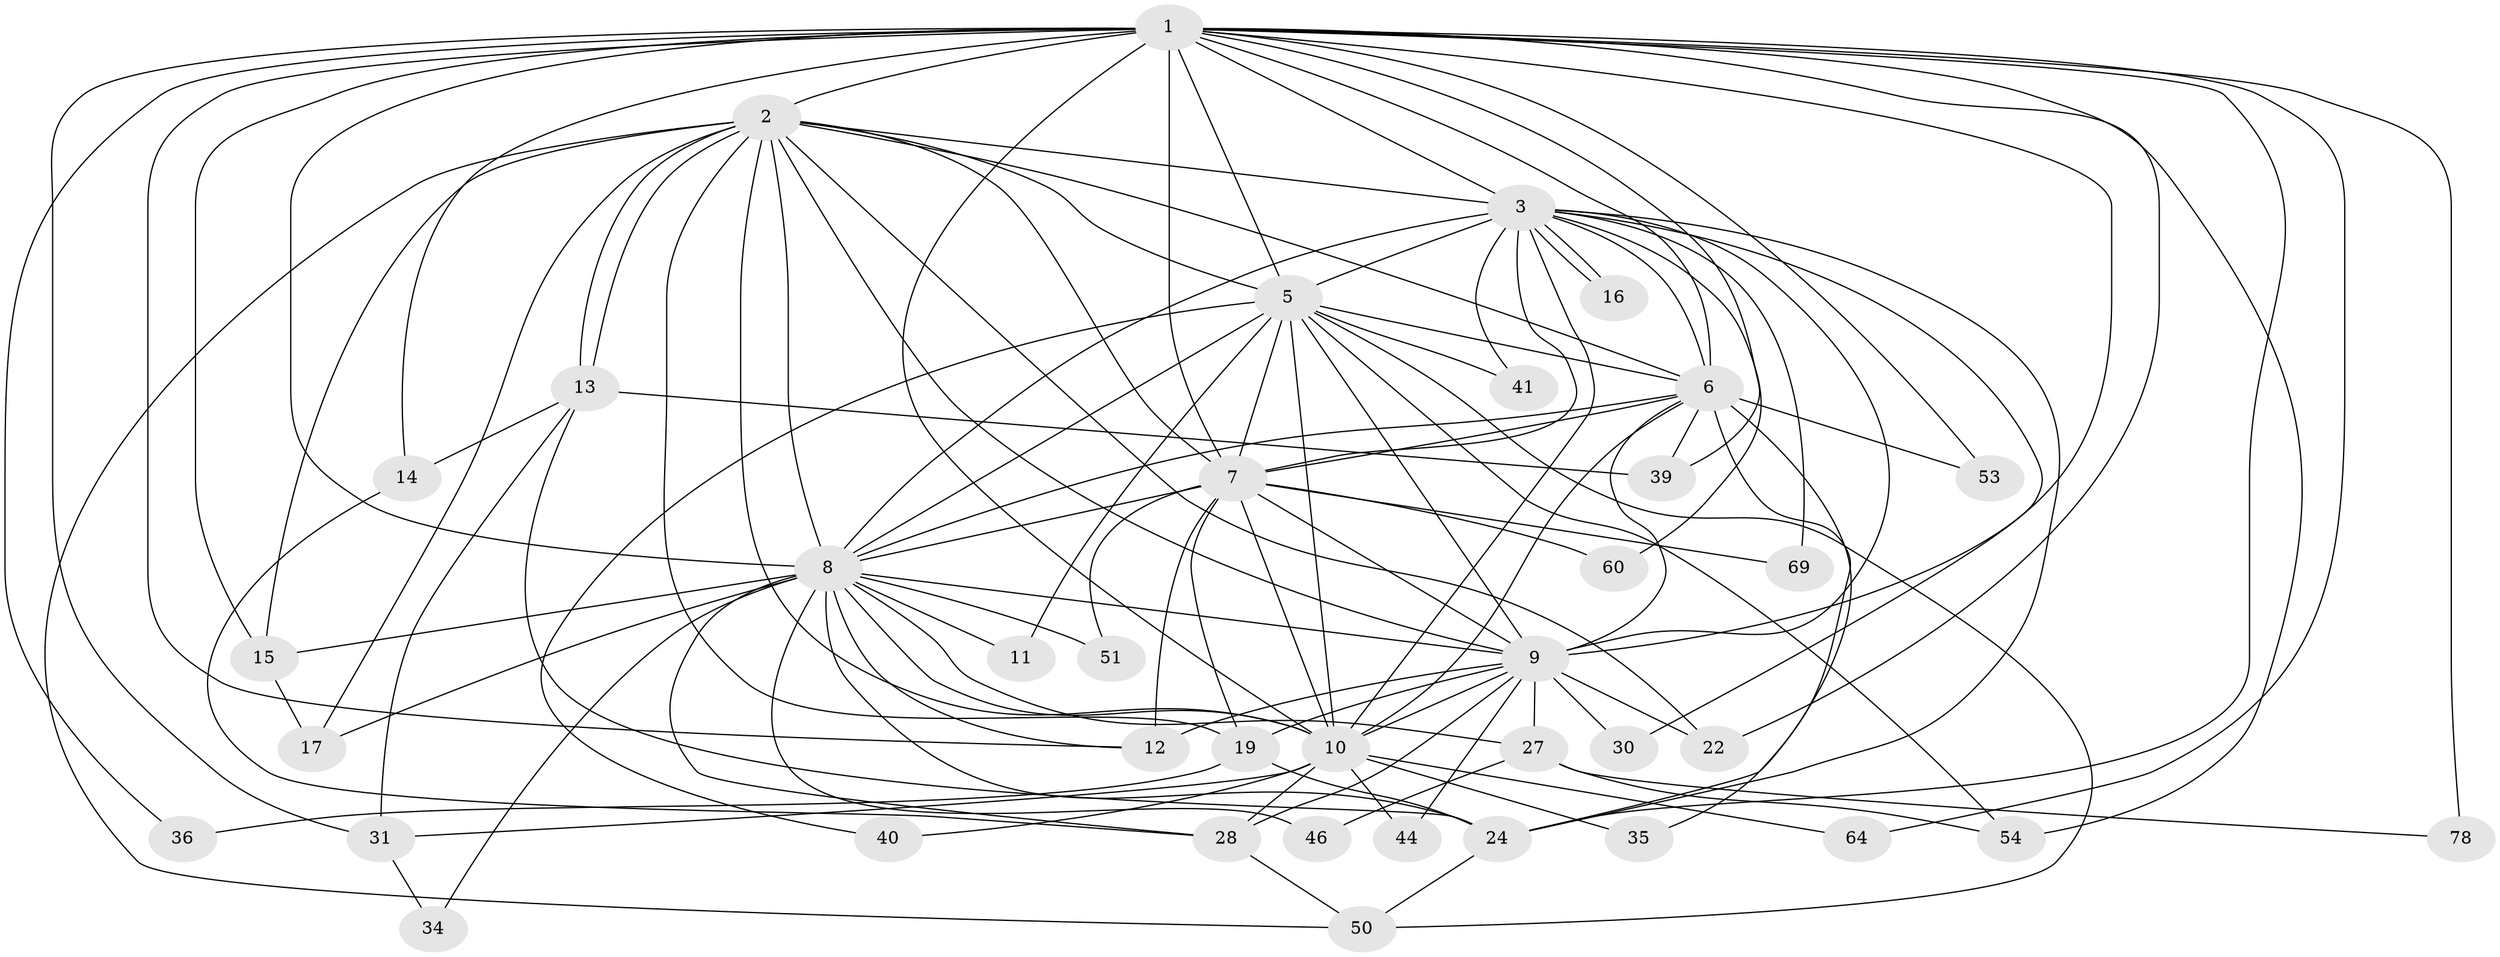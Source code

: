 // original degree distribution, {22: 0.012658227848101266, 21: 0.012658227848101266, 18: 0.02531645569620253, 19: 0.012658227848101266, 15: 0.02531645569620253, 23: 0.012658227848101266, 20: 0.012658227848101266, 16: 0.012658227848101266, 2: 0.6075949367088608, 7: 0.012658227848101266, 6: 0.012658227848101266, 3: 0.11392405063291139, 4: 0.08860759493670886, 5: 0.0379746835443038}
// Generated by graph-tools (version 1.1) at 2025/17/03/04/25 18:17:35]
// undirected, 39 vertices, 113 edges
graph export_dot {
graph [start="1"]
  node [color=gray90,style=filled];
  1 [super="+4"];
  2 [super="+67+76+77+59+61+33+18"];
  3;
  5;
  6;
  7 [super="+49"];
  8 [super="+21+74+43+23"];
  9 [super="+56+25"];
  10;
  11;
  12 [super="+71+62+52+29"];
  13;
  14 [super="+48"];
  15 [super="+32"];
  16;
  17;
  19 [super="+20"];
  22;
  24 [super="+42+37"];
  27;
  28 [super="+38"];
  30;
  31 [super="+47"];
  34;
  35;
  36;
  39 [super="+45"];
  40;
  41;
  44;
  46;
  50 [super="+73"];
  51;
  53;
  54 [super="+63"];
  60;
  64;
  69;
  78;
  1 -- 2 [weight=2];
  1 -- 3 [weight=2];
  1 -- 5 [weight=2];
  1 -- 6 [weight=3];
  1 -- 7 [weight=3];
  1 -- 8 [weight=5];
  1 -- 9 [weight=3];
  1 -- 10 [weight=2];
  1 -- 15;
  1 -- 22;
  1 -- 31 [weight=2];
  1 -- 36;
  1 -- 64;
  1 -- 78;
  1 -- 54;
  1 -- 12;
  1 -- 14;
  1 -- 53;
  1 -- 24;
  1 -- 39;
  2 -- 3 [weight=3];
  2 -- 5;
  2 -- 6;
  2 -- 7;
  2 -- 8;
  2 -- 9;
  2 -- 10;
  2 -- 13;
  2 -- 13;
  2 -- 15;
  2 -- 19;
  2 -- 17 [weight=2];
  2 -- 22;
  2 -- 50;
  3 -- 5;
  3 -- 6;
  3 -- 7;
  3 -- 8;
  3 -- 9;
  3 -- 10;
  3 -- 16;
  3 -- 16;
  3 -- 30;
  3 -- 41;
  3 -- 60;
  3 -- 69;
  3 -- 24;
  5 -- 6;
  5 -- 7;
  5 -- 8;
  5 -- 9;
  5 -- 10;
  5 -- 11;
  5 -- 40;
  5 -- 41;
  5 -- 54 [weight=2];
  5 -- 50;
  6 -- 7;
  6 -- 8;
  6 -- 9 [weight=2];
  6 -- 10;
  6 -- 35;
  6 -- 39;
  6 -- 53;
  6 -- 24;
  7 -- 8 [weight=2];
  7 -- 9 [weight=3];
  7 -- 10;
  7 -- 12;
  7 -- 51;
  7 -- 60;
  7 -- 69;
  7 -- 19;
  8 -- 9;
  8 -- 10 [weight=2];
  8 -- 11;
  8 -- 12;
  8 -- 17;
  8 -- 27;
  8 -- 34;
  8 -- 46;
  8 -- 28;
  8 -- 51;
  8 -- 15;
  8 -- 24;
  9 -- 10;
  9 -- 19;
  9 -- 22;
  9 -- 27;
  9 -- 28;
  9 -- 30;
  9 -- 44;
  9 -- 12 [weight=2];
  10 -- 28;
  10 -- 35;
  10 -- 40;
  10 -- 44;
  10 -- 64;
  10 -- 31;
  13 -- 14;
  13 -- 31;
  13 -- 39;
  13 -- 24;
  14 -- 28;
  15 -- 17;
  19 -- 36;
  19 -- 24;
  24 -- 50;
  27 -- 46;
  27 -- 54;
  27 -- 78;
  28 -- 50;
  31 -- 34;
}
